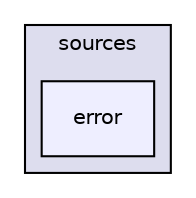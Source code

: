 digraph "/home/ran/atlas_project/latest_branch_07182016/sources/error" {
  compound=true
  node [ fontsize="10", fontname="Helvetica"];
  edge [ labelfontsize="10", labelfontname="Helvetica"];
  subgraph clusterdir_9423311babe90635fab29e5efa88abf4 {
    graph [ bgcolor="#ddddee", pencolor="black", label="sources" fontname="Helvetica", fontsize="10", URL="dir_9423311babe90635fab29e5efa88abf4.html"]
  dir_df4a79665b6207ddb1105e4e0c5b079b [shape=box, label="error", style="filled", fillcolor="#eeeeff", pencolor="black", URL="dir_df4a79665b6207ddb1105e4e0c5b079b.html"];
  }
}
